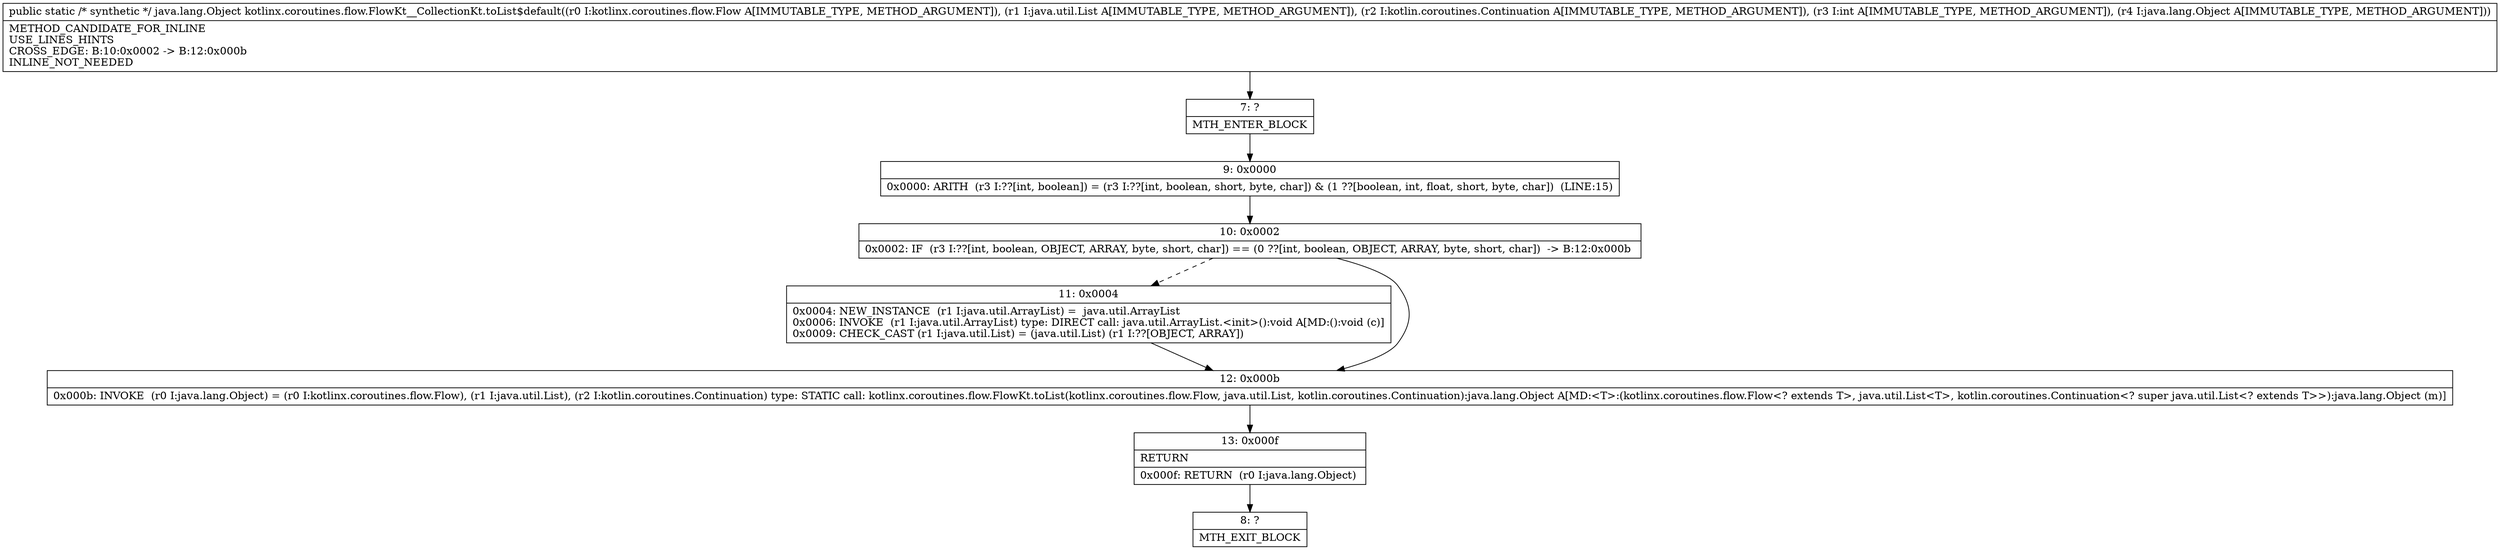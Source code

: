 digraph "CFG forkotlinx.coroutines.flow.FlowKt__CollectionKt.toList$default(Lkotlinx\/coroutines\/flow\/Flow;Ljava\/util\/List;Lkotlin\/coroutines\/Continuation;ILjava\/lang\/Object;)Ljava\/lang\/Object;" {
Node_7 [shape=record,label="{7\:\ ?|MTH_ENTER_BLOCK\l}"];
Node_9 [shape=record,label="{9\:\ 0x0000|0x0000: ARITH  (r3 I:??[int, boolean]) = (r3 I:??[int, boolean, short, byte, char]) & (1 ??[boolean, int, float, short, byte, char])  (LINE:15)\l}"];
Node_10 [shape=record,label="{10\:\ 0x0002|0x0002: IF  (r3 I:??[int, boolean, OBJECT, ARRAY, byte, short, char]) == (0 ??[int, boolean, OBJECT, ARRAY, byte, short, char])  \-\> B:12:0x000b \l}"];
Node_11 [shape=record,label="{11\:\ 0x0004|0x0004: NEW_INSTANCE  (r1 I:java.util.ArrayList) =  java.util.ArrayList \l0x0006: INVOKE  (r1 I:java.util.ArrayList) type: DIRECT call: java.util.ArrayList.\<init\>():void A[MD:():void (c)]\l0x0009: CHECK_CAST (r1 I:java.util.List) = (java.util.List) (r1 I:??[OBJECT, ARRAY]) \l}"];
Node_12 [shape=record,label="{12\:\ 0x000b|0x000b: INVOKE  (r0 I:java.lang.Object) = (r0 I:kotlinx.coroutines.flow.Flow), (r1 I:java.util.List), (r2 I:kotlin.coroutines.Continuation) type: STATIC call: kotlinx.coroutines.flow.FlowKt.toList(kotlinx.coroutines.flow.Flow, java.util.List, kotlin.coroutines.Continuation):java.lang.Object A[MD:\<T\>:(kotlinx.coroutines.flow.Flow\<? extends T\>, java.util.List\<T\>, kotlin.coroutines.Continuation\<? super java.util.List\<? extends T\>\>):java.lang.Object (m)]\l}"];
Node_13 [shape=record,label="{13\:\ 0x000f|RETURN\l|0x000f: RETURN  (r0 I:java.lang.Object) \l}"];
Node_8 [shape=record,label="{8\:\ ?|MTH_EXIT_BLOCK\l}"];
MethodNode[shape=record,label="{public static \/* synthetic *\/ java.lang.Object kotlinx.coroutines.flow.FlowKt__CollectionKt.toList$default((r0 I:kotlinx.coroutines.flow.Flow A[IMMUTABLE_TYPE, METHOD_ARGUMENT]), (r1 I:java.util.List A[IMMUTABLE_TYPE, METHOD_ARGUMENT]), (r2 I:kotlin.coroutines.Continuation A[IMMUTABLE_TYPE, METHOD_ARGUMENT]), (r3 I:int A[IMMUTABLE_TYPE, METHOD_ARGUMENT]), (r4 I:java.lang.Object A[IMMUTABLE_TYPE, METHOD_ARGUMENT]))  | METHOD_CANDIDATE_FOR_INLINE\lUSE_LINES_HINTS\lCROSS_EDGE: B:10:0x0002 \-\> B:12:0x000b\lINLINE_NOT_NEEDED\l}"];
MethodNode -> Node_7;Node_7 -> Node_9;
Node_9 -> Node_10;
Node_10 -> Node_11[style=dashed];
Node_10 -> Node_12;
Node_11 -> Node_12;
Node_12 -> Node_13;
Node_13 -> Node_8;
}

